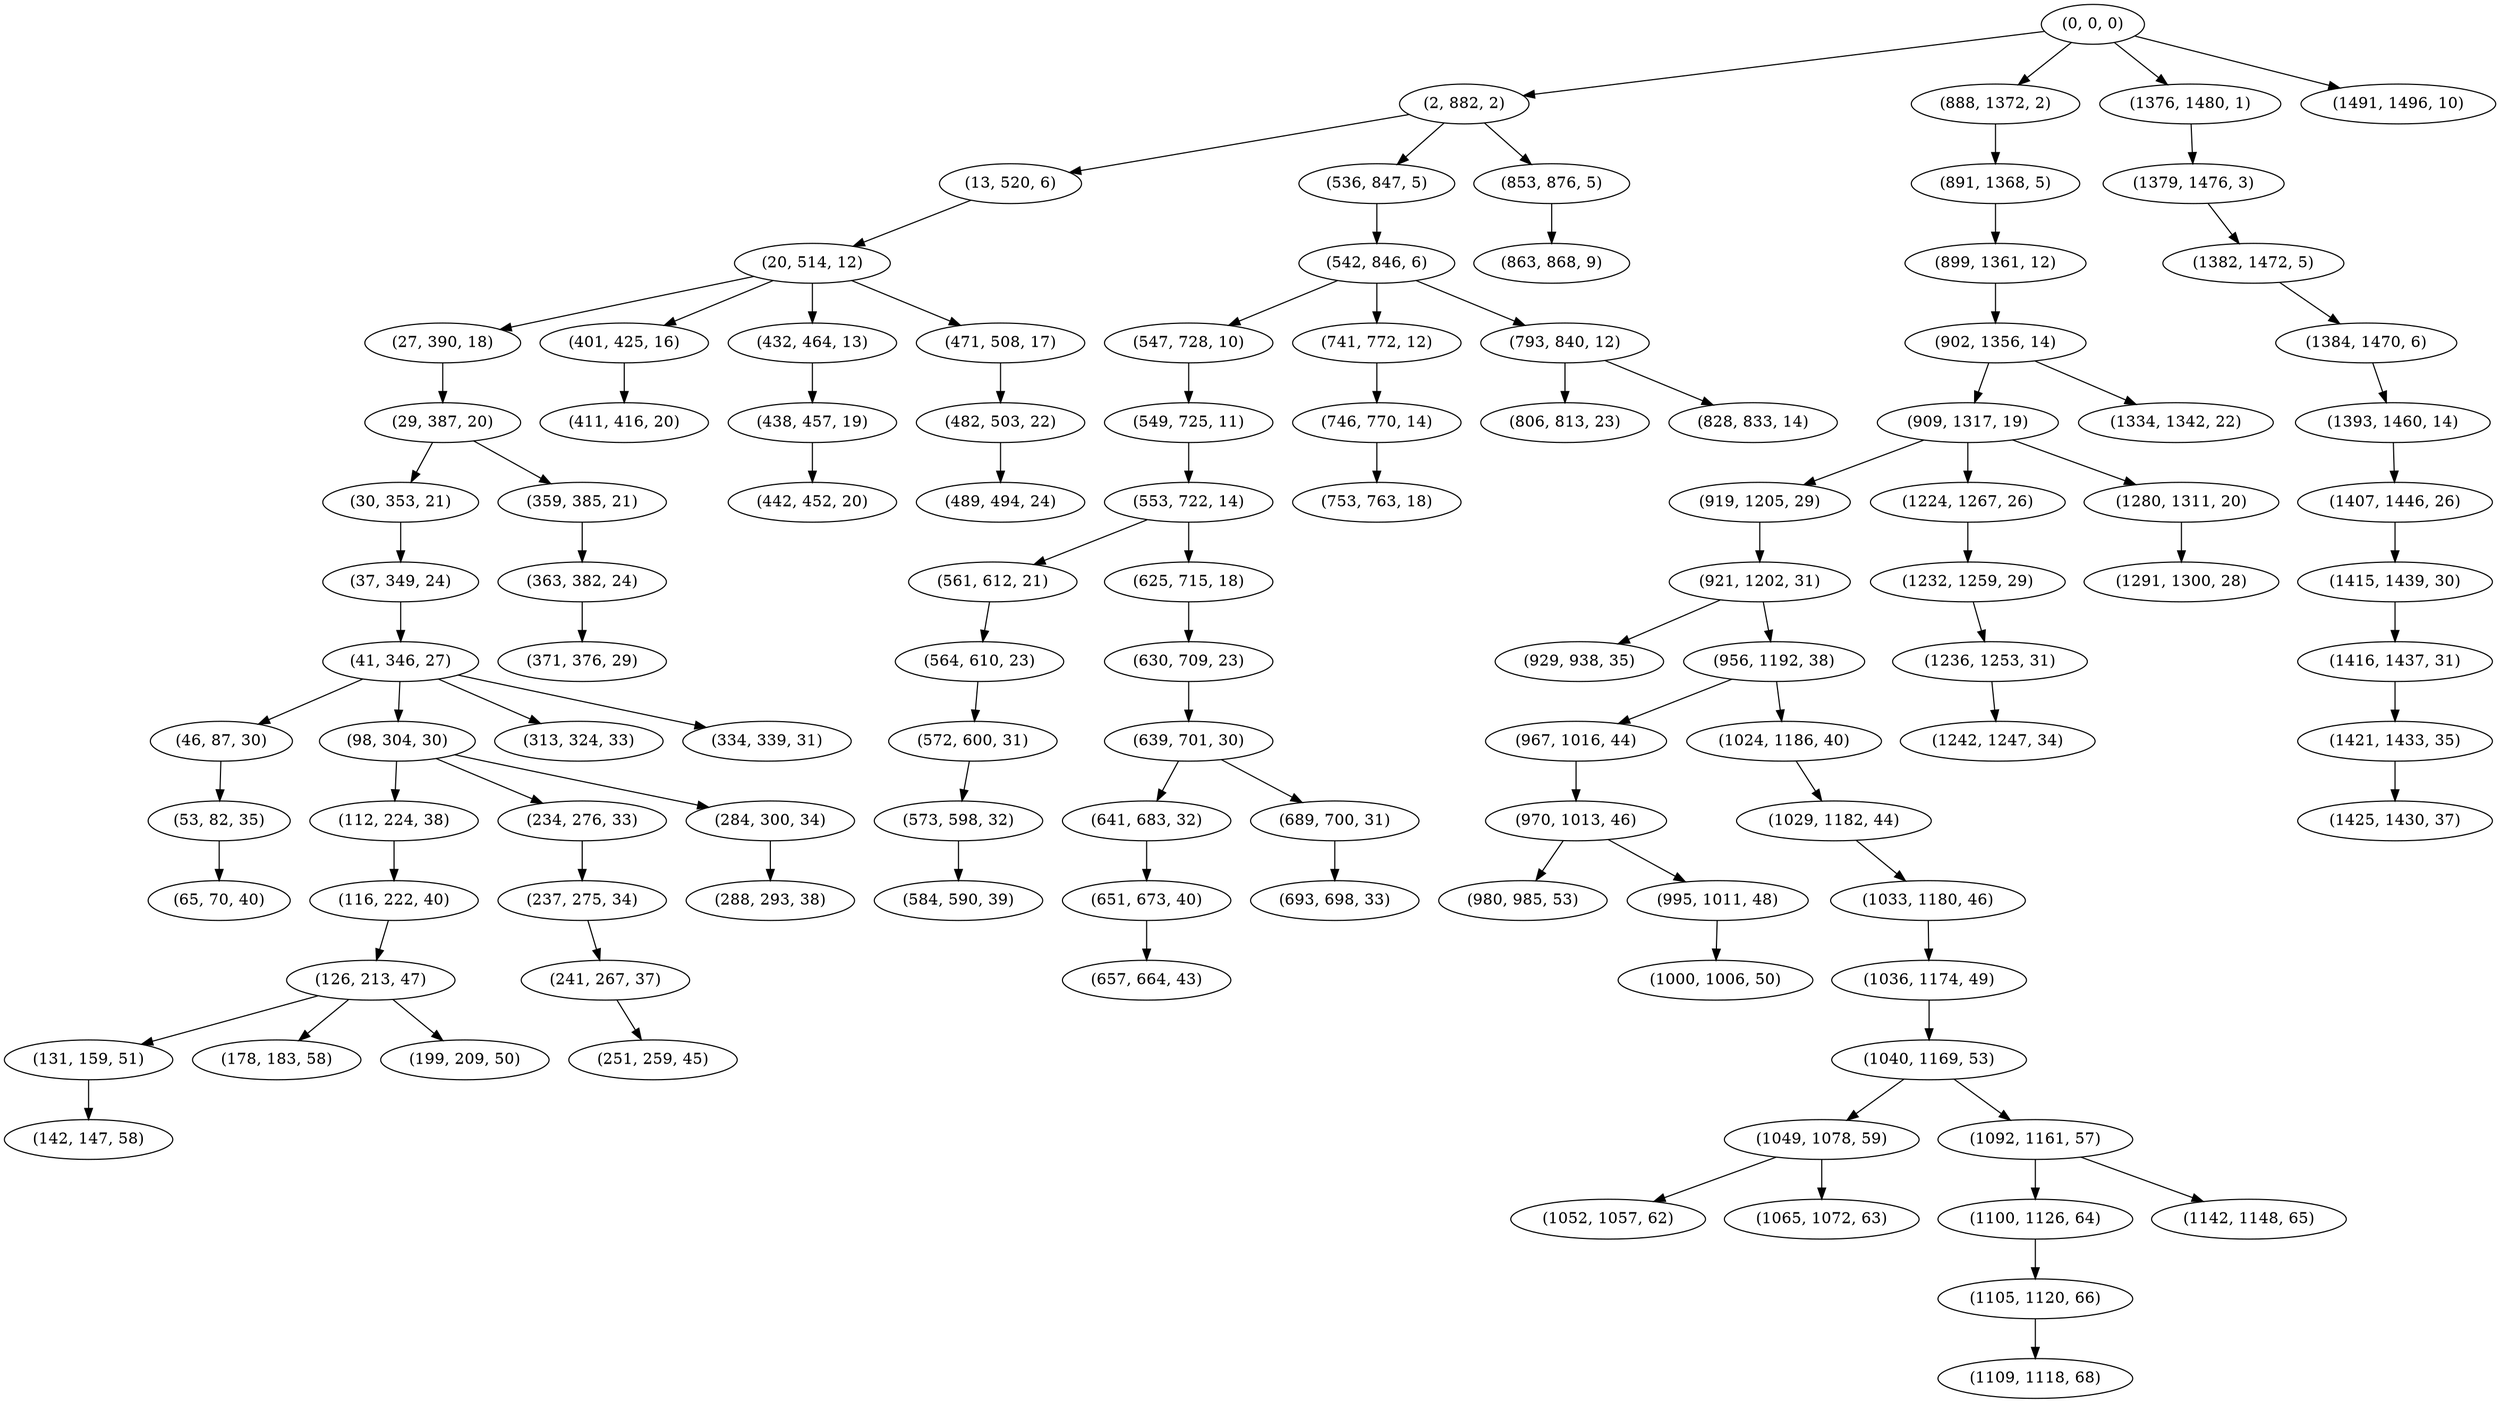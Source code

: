 digraph tree {
    "(0, 0, 0)";
    "(2, 882, 2)";
    "(13, 520, 6)";
    "(20, 514, 12)";
    "(27, 390, 18)";
    "(29, 387, 20)";
    "(30, 353, 21)";
    "(37, 349, 24)";
    "(41, 346, 27)";
    "(46, 87, 30)";
    "(53, 82, 35)";
    "(65, 70, 40)";
    "(98, 304, 30)";
    "(112, 224, 38)";
    "(116, 222, 40)";
    "(126, 213, 47)";
    "(131, 159, 51)";
    "(142, 147, 58)";
    "(178, 183, 58)";
    "(199, 209, 50)";
    "(234, 276, 33)";
    "(237, 275, 34)";
    "(241, 267, 37)";
    "(251, 259, 45)";
    "(284, 300, 34)";
    "(288, 293, 38)";
    "(313, 324, 33)";
    "(334, 339, 31)";
    "(359, 385, 21)";
    "(363, 382, 24)";
    "(371, 376, 29)";
    "(401, 425, 16)";
    "(411, 416, 20)";
    "(432, 464, 13)";
    "(438, 457, 19)";
    "(442, 452, 20)";
    "(471, 508, 17)";
    "(482, 503, 22)";
    "(489, 494, 24)";
    "(536, 847, 5)";
    "(542, 846, 6)";
    "(547, 728, 10)";
    "(549, 725, 11)";
    "(553, 722, 14)";
    "(561, 612, 21)";
    "(564, 610, 23)";
    "(572, 600, 31)";
    "(573, 598, 32)";
    "(584, 590, 39)";
    "(625, 715, 18)";
    "(630, 709, 23)";
    "(639, 701, 30)";
    "(641, 683, 32)";
    "(651, 673, 40)";
    "(657, 664, 43)";
    "(689, 700, 31)";
    "(693, 698, 33)";
    "(741, 772, 12)";
    "(746, 770, 14)";
    "(753, 763, 18)";
    "(793, 840, 12)";
    "(806, 813, 23)";
    "(828, 833, 14)";
    "(853, 876, 5)";
    "(863, 868, 9)";
    "(888, 1372, 2)";
    "(891, 1368, 5)";
    "(899, 1361, 12)";
    "(902, 1356, 14)";
    "(909, 1317, 19)";
    "(919, 1205, 29)";
    "(921, 1202, 31)";
    "(929, 938, 35)";
    "(956, 1192, 38)";
    "(967, 1016, 44)";
    "(970, 1013, 46)";
    "(980, 985, 53)";
    "(995, 1011, 48)";
    "(1000, 1006, 50)";
    "(1024, 1186, 40)";
    "(1029, 1182, 44)";
    "(1033, 1180, 46)";
    "(1036, 1174, 49)";
    "(1040, 1169, 53)";
    "(1049, 1078, 59)";
    "(1052, 1057, 62)";
    "(1065, 1072, 63)";
    "(1092, 1161, 57)";
    "(1100, 1126, 64)";
    "(1105, 1120, 66)";
    "(1109, 1118, 68)";
    "(1142, 1148, 65)";
    "(1224, 1267, 26)";
    "(1232, 1259, 29)";
    "(1236, 1253, 31)";
    "(1242, 1247, 34)";
    "(1280, 1311, 20)";
    "(1291, 1300, 28)";
    "(1334, 1342, 22)";
    "(1376, 1480, 1)";
    "(1379, 1476, 3)";
    "(1382, 1472, 5)";
    "(1384, 1470, 6)";
    "(1393, 1460, 14)";
    "(1407, 1446, 26)";
    "(1415, 1439, 30)";
    "(1416, 1437, 31)";
    "(1421, 1433, 35)";
    "(1425, 1430, 37)";
    "(1491, 1496, 10)";
    "(0, 0, 0)" -> "(2, 882, 2)";
    "(0, 0, 0)" -> "(888, 1372, 2)";
    "(0, 0, 0)" -> "(1376, 1480, 1)";
    "(0, 0, 0)" -> "(1491, 1496, 10)";
    "(2, 882, 2)" -> "(13, 520, 6)";
    "(2, 882, 2)" -> "(536, 847, 5)";
    "(2, 882, 2)" -> "(853, 876, 5)";
    "(13, 520, 6)" -> "(20, 514, 12)";
    "(20, 514, 12)" -> "(27, 390, 18)";
    "(20, 514, 12)" -> "(401, 425, 16)";
    "(20, 514, 12)" -> "(432, 464, 13)";
    "(20, 514, 12)" -> "(471, 508, 17)";
    "(27, 390, 18)" -> "(29, 387, 20)";
    "(29, 387, 20)" -> "(30, 353, 21)";
    "(29, 387, 20)" -> "(359, 385, 21)";
    "(30, 353, 21)" -> "(37, 349, 24)";
    "(37, 349, 24)" -> "(41, 346, 27)";
    "(41, 346, 27)" -> "(46, 87, 30)";
    "(41, 346, 27)" -> "(98, 304, 30)";
    "(41, 346, 27)" -> "(313, 324, 33)";
    "(41, 346, 27)" -> "(334, 339, 31)";
    "(46, 87, 30)" -> "(53, 82, 35)";
    "(53, 82, 35)" -> "(65, 70, 40)";
    "(98, 304, 30)" -> "(112, 224, 38)";
    "(98, 304, 30)" -> "(234, 276, 33)";
    "(98, 304, 30)" -> "(284, 300, 34)";
    "(112, 224, 38)" -> "(116, 222, 40)";
    "(116, 222, 40)" -> "(126, 213, 47)";
    "(126, 213, 47)" -> "(131, 159, 51)";
    "(126, 213, 47)" -> "(178, 183, 58)";
    "(126, 213, 47)" -> "(199, 209, 50)";
    "(131, 159, 51)" -> "(142, 147, 58)";
    "(234, 276, 33)" -> "(237, 275, 34)";
    "(237, 275, 34)" -> "(241, 267, 37)";
    "(241, 267, 37)" -> "(251, 259, 45)";
    "(284, 300, 34)" -> "(288, 293, 38)";
    "(359, 385, 21)" -> "(363, 382, 24)";
    "(363, 382, 24)" -> "(371, 376, 29)";
    "(401, 425, 16)" -> "(411, 416, 20)";
    "(432, 464, 13)" -> "(438, 457, 19)";
    "(438, 457, 19)" -> "(442, 452, 20)";
    "(471, 508, 17)" -> "(482, 503, 22)";
    "(482, 503, 22)" -> "(489, 494, 24)";
    "(536, 847, 5)" -> "(542, 846, 6)";
    "(542, 846, 6)" -> "(547, 728, 10)";
    "(542, 846, 6)" -> "(741, 772, 12)";
    "(542, 846, 6)" -> "(793, 840, 12)";
    "(547, 728, 10)" -> "(549, 725, 11)";
    "(549, 725, 11)" -> "(553, 722, 14)";
    "(553, 722, 14)" -> "(561, 612, 21)";
    "(553, 722, 14)" -> "(625, 715, 18)";
    "(561, 612, 21)" -> "(564, 610, 23)";
    "(564, 610, 23)" -> "(572, 600, 31)";
    "(572, 600, 31)" -> "(573, 598, 32)";
    "(573, 598, 32)" -> "(584, 590, 39)";
    "(625, 715, 18)" -> "(630, 709, 23)";
    "(630, 709, 23)" -> "(639, 701, 30)";
    "(639, 701, 30)" -> "(641, 683, 32)";
    "(639, 701, 30)" -> "(689, 700, 31)";
    "(641, 683, 32)" -> "(651, 673, 40)";
    "(651, 673, 40)" -> "(657, 664, 43)";
    "(689, 700, 31)" -> "(693, 698, 33)";
    "(741, 772, 12)" -> "(746, 770, 14)";
    "(746, 770, 14)" -> "(753, 763, 18)";
    "(793, 840, 12)" -> "(806, 813, 23)";
    "(793, 840, 12)" -> "(828, 833, 14)";
    "(853, 876, 5)" -> "(863, 868, 9)";
    "(888, 1372, 2)" -> "(891, 1368, 5)";
    "(891, 1368, 5)" -> "(899, 1361, 12)";
    "(899, 1361, 12)" -> "(902, 1356, 14)";
    "(902, 1356, 14)" -> "(909, 1317, 19)";
    "(902, 1356, 14)" -> "(1334, 1342, 22)";
    "(909, 1317, 19)" -> "(919, 1205, 29)";
    "(909, 1317, 19)" -> "(1224, 1267, 26)";
    "(909, 1317, 19)" -> "(1280, 1311, 20)";
    "(919, 1205, 29)" -> "(921, 1202, 31)";
    "(921, 1202, 31)" -> "(929, 938, 35)";
    "(921, 1202, 31)" -> "(956, 1192, 38)";
    "(956, 1192, 38)" -> "(967, 1016, 44)";
    "(956, 1192, 38)" -> "(1024, 1186, 40)";
    "(967, 1016, 44)" -> "(970, 1013, 46)";
    "(970, 1013, 46)" -> "(980, 985, 53)";
    "(970, 1013, 46)" -> "(995, 1011, 48)";
    "(995, 1011, 48)" -> "(1000, 1006, 50)";
    "(1024, 1186, 40)" -> "(1029, 1182, 44)";
    "(1029, 1182, 44)" -> "(1033, 1180, 46)";
    "(1033, 1180, 46)" -> "(1036, 1174, 49)";
    "(1036, 1174, 49)" -> "(1040, 1169, 53)";
    "(1040, 1169, 53)" -> "(1049, 1078, 59)";
    "(1040, 1169, 53)" -> "(1092, 1161, 57)";
    "(1049, 1078, 59)" -> "(1052, 1057, 62)";
    "(1049, 1078, 59)" -> "(1065, 1072, 63)";
    "(1092, 1161, 57)" -> "(1100, 1126, 64)";
    "(1092, 1161, 57)" -> "(1142, 1148, 65)";
    "(1100, 1126, 64)" -> "(1105, 1120, 66)";
    "(1105, 1120, 66)" -> "(1109, 1118, 68)";
    "(1224, 1267, 26)" -> "(1232, 1259, 29)";
    "(1232, 1259, 29)" -> "(1236, 1253, 31)";
    "(1236, 1253, 31)" -> "(1242, 1247, 34)";
    "(1280, 1311, 20)" -> "(1291, 1300, 28)";
    "(1376, 1480, 1)" -> "(1379, 1476, 3)";
    "(1379, 1476, 3)" -> "(1382, 1472, 5)";
    "(1382, 1472, 5)" -> "(1384, 1470, 6)";
    "(1384, 1470, 6)" -> "(1393, 1460, 14)";
    "(1393, 1460, 14)" -> "(1407, 1446, 26)";
    "(1407, 1446, 26)" -> "(1415, 1439, 30)";
    "(1415, 1439, 30)" -> "(1416, 1437, 31)";
    "(1416, 1437, 31)" -> "(1421, 1433, 35)";
    "(1421, 1433, 35)" -> "(1425, 1430, 37)";
}
